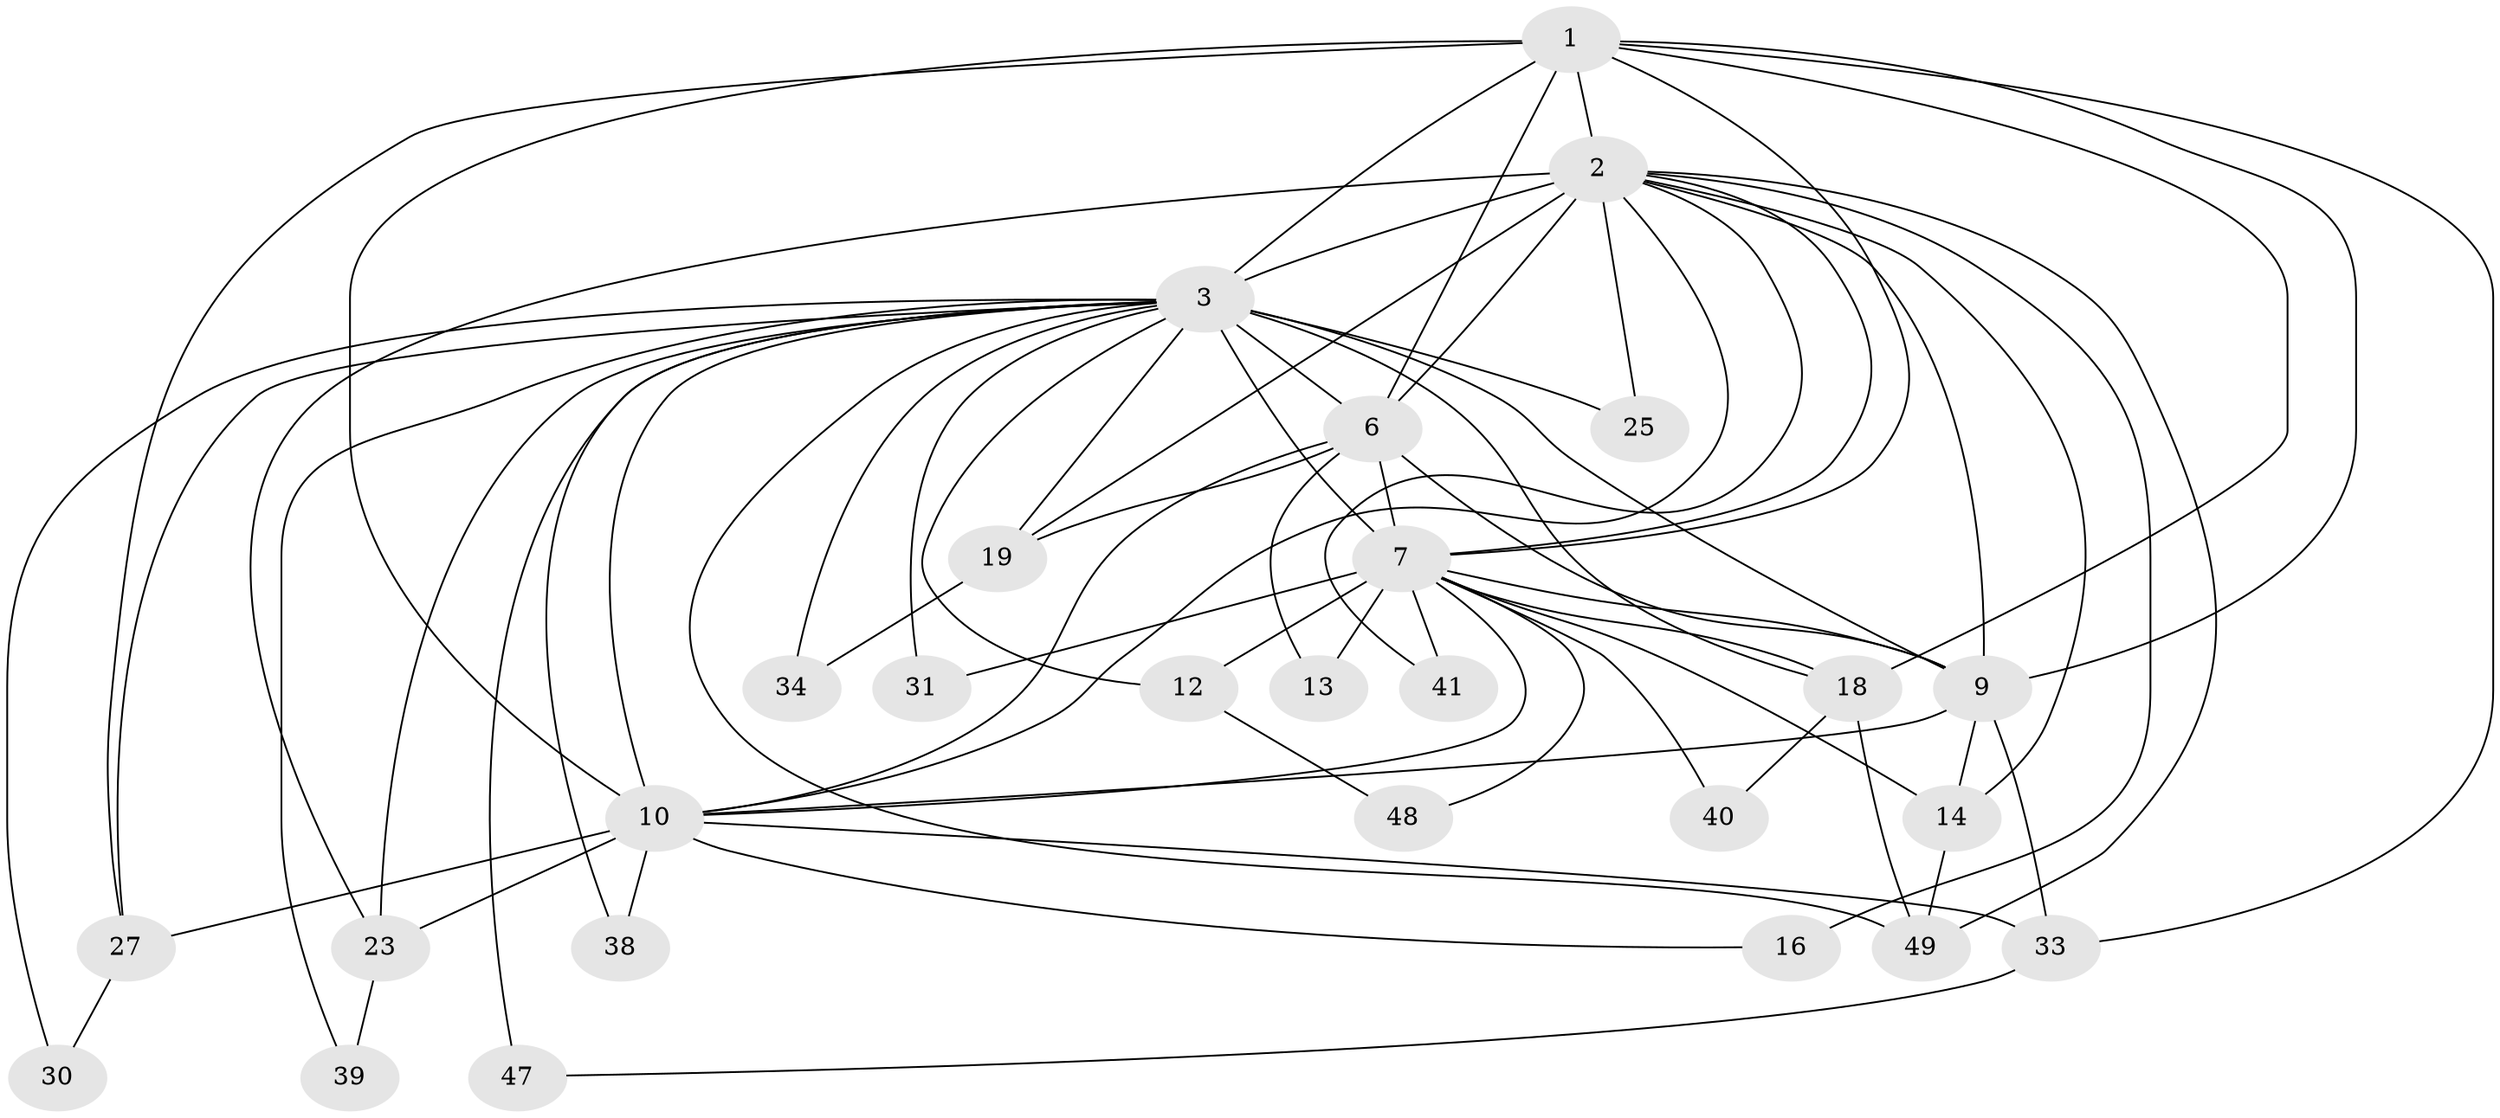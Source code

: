 // original degree distribution, {15: 0.05454545454545454, 19: 0.01818181818181818, 13: 0.05454545454545454, 17: 0.01818181818181818, 11: 0.01818181818181818, 16: 0.01818181818181818, 2: 0.43636363636363634, 3: 0.21818181818181817, 5: 0.05454545454545454, 4: 0.10909090909090909}
// Generated by graph-tools (version 1.1) at 2025/13/03/09/25 04:13:51]
// undirected, 27 vertices, 69 edges
graph export_dot {
graph [start="1"]
  node [color=gray90,style=filled];
  1 [super="+43+32"];
  2 [super="+42"];
  3 [super="+4+24+20+28+5+15"];
  6;
  7 [super="+8+17"];
  9;
  10;
  12;
  13;
  14 [super="+36"];
  16;
  18 [super="+52+29"];
  19;
  23;
  25;
  27;
  30;
  31;
  33 [super="+46"];
  34;
  38;
  39;
  40;
  41;
  47;
  48;
  49 [super="+50"];
  1 -- 2 [weight=2];
  1 -- 3 [weight=5];
  1 -- 6;
  1 -- 7 [weight=2];
  1 -- 9 [weight=2];
  1 -- 10;
  1 -- 33;
  1 -- 18;
  1 -- 27;
  2 -- 3 [weight=6];
  2 -- 6;
  2 -- 7 [weight=3];
  2 -- 9;
  2 -- 10;
  2 -- 14;
  2 -- 16 [weight=2];
  2 -- 19;
  2 -- 23;
  2 -- 25;
  2 -- 41;
  2 -- 49;
  3 -- 6 [weight=3];
  3 -- 7 [weight=8];
  3 -- 9 [weight=4];
  3 -- 10 [weight=4];
  3 -- 25;
  3 -- 34;
  3 -- 30;
  3 -- 49;
  3 -- 19;
  3 -- 31;
  3 -- 38;
  3 -- 39;
  3 -- 12;
  3 -- 47;
  3 -- 23;
  3 -- 27;
  3 -- 18;
  6 -- 7 [weight=2];
  6 -- 9;
  6 -- 10;
  6 -- 13;
  6 -- 19;
  7 -- 9 [weight=2];
  7 -- 10 [weight=2];
  7 -- 31;
  7 -- 41;
  7 -- 12;
  7 -- 13;
  7 -- 14;
  7 -- 48;
  7 -- 18;
  7 -- 40;
  9 -- 10;
  9 -- 14;
  9 -- 33;
  10 -- 16;
  10 -- 23;
  10 -- 27;
  10 -- 33;
  10 -- 38;
  12 -- 48;
  14 -- 49;
  18 -- 40;
  18 -- 49;
  19 -- 34;
  23 -- 39;
  27 -- 30;
  33 -- 47;
}
